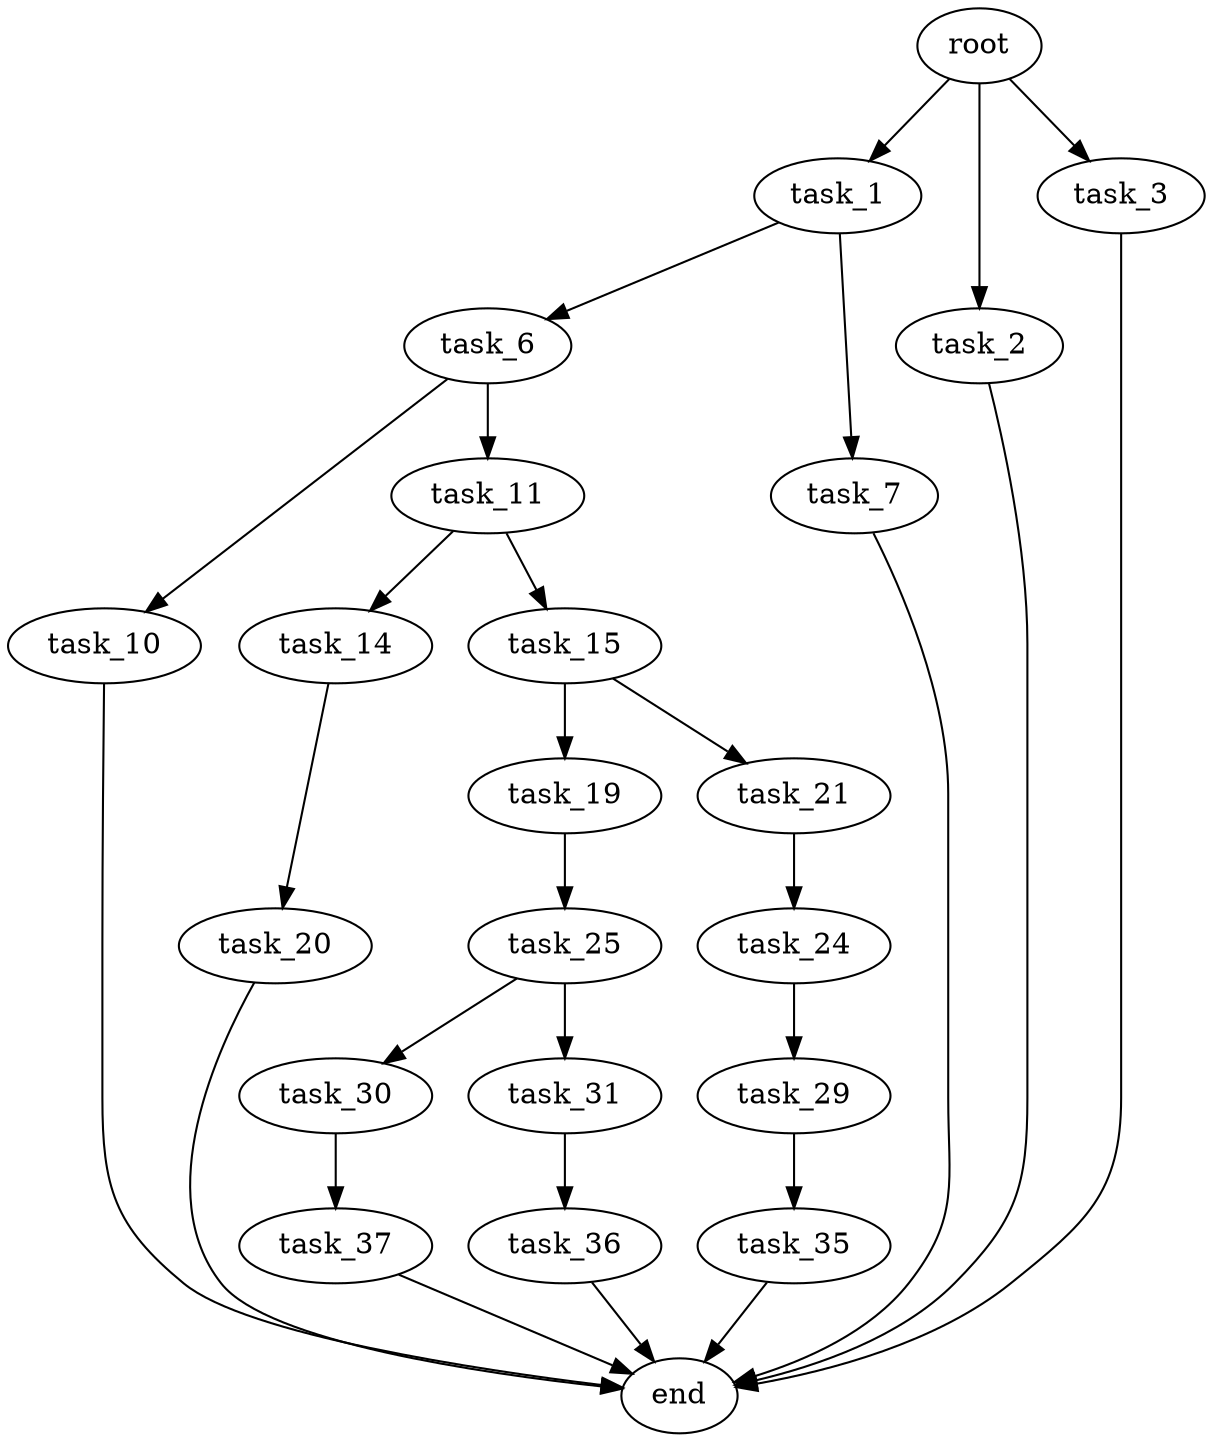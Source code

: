 digraph G {
  root [size="0.000000"];
  task_1 [size="2500671416.000000"];
  task_2 [size="1584207180.000000"];
  task_3 [size="47336281144.000000"];
  task_6 [size="112182598973.000000"];
  task_7 [size="56327822520.000000"];
  task_10 [size="33824288286.000000"];
  task_11 [size="732181835187.000000"];
  task_14 [size="214668599220.000000"];
  task_15 [size="208128807909.000000"];
  task_19 [size="7333406944.000000"];
  task_20 [size="643143680.000000"];
  task_21 [size="782757789696.000000"];
  task_24 [size="10523239897.000000"];
  task_25 [size="669315638166.000000"];
  task_29 [size="549755813888.000000"];
  task_30 [size="8589934592.000000"];
  task_31 [size="549755813888.000000"];
  task_35 [size="46853677415.000000"];
  task_36 [size="6159342190.000000"];
  task_37 [size="1027700370329.000000"];
  end [size="0.000000"];

  root -> task_1 [size="1.000000"];
  root -> task_2 [size="1.000000"];
  root -> task_3 [size="1.000000"];
  task_1 -> task_6 [size="75497472.000000"];
  task_1 -> task_7 [size="75497472.000000"];
  task_2 -> end [size="1.000000"];
  task_3 -> end [size="1.000000"];
  task_6 -> task_10 [size="134217728.000000"];
  task_6 -> task_11 [size="134217728.000000"];
  task_7 -> end [size="1.000000"];
  task_10 -> end [size="1.000000"];
  task_11 -> task_14 [size="679477248.000000"];
  task_11 -> task_15 [size="679477248.000000"];
  task_14 -> task_20 [size="209715200.000000"];
  task_15 -> task_19 [size="301989888.000000"];
  task_15 -> task_21 [size="301989888.000000"];
  task_19 -> task_25 [size="209715200.000000"];
  task_20 -> end [size="1.000000"];
  task_21 -> task_24 [size="679477248.000000"];
  task_24 -> task_29 [size="838860800.000000"];
  task_25 -> task_30 [size="411041792.000000"];
  task_25 -> task_31 [size="411041792.000000"];
  task_29 -> task_35 [size="536870912.000000"];
  task_30 -> task_37 [size="33554432.000000"];
  task_31 -> task_36 [size="536870912.000000"];
  task_35 -> end [size="1.000000"];
  task_36 -> end [size="1.000000"];
  task_37 -> end [size="1.000000"];
}
